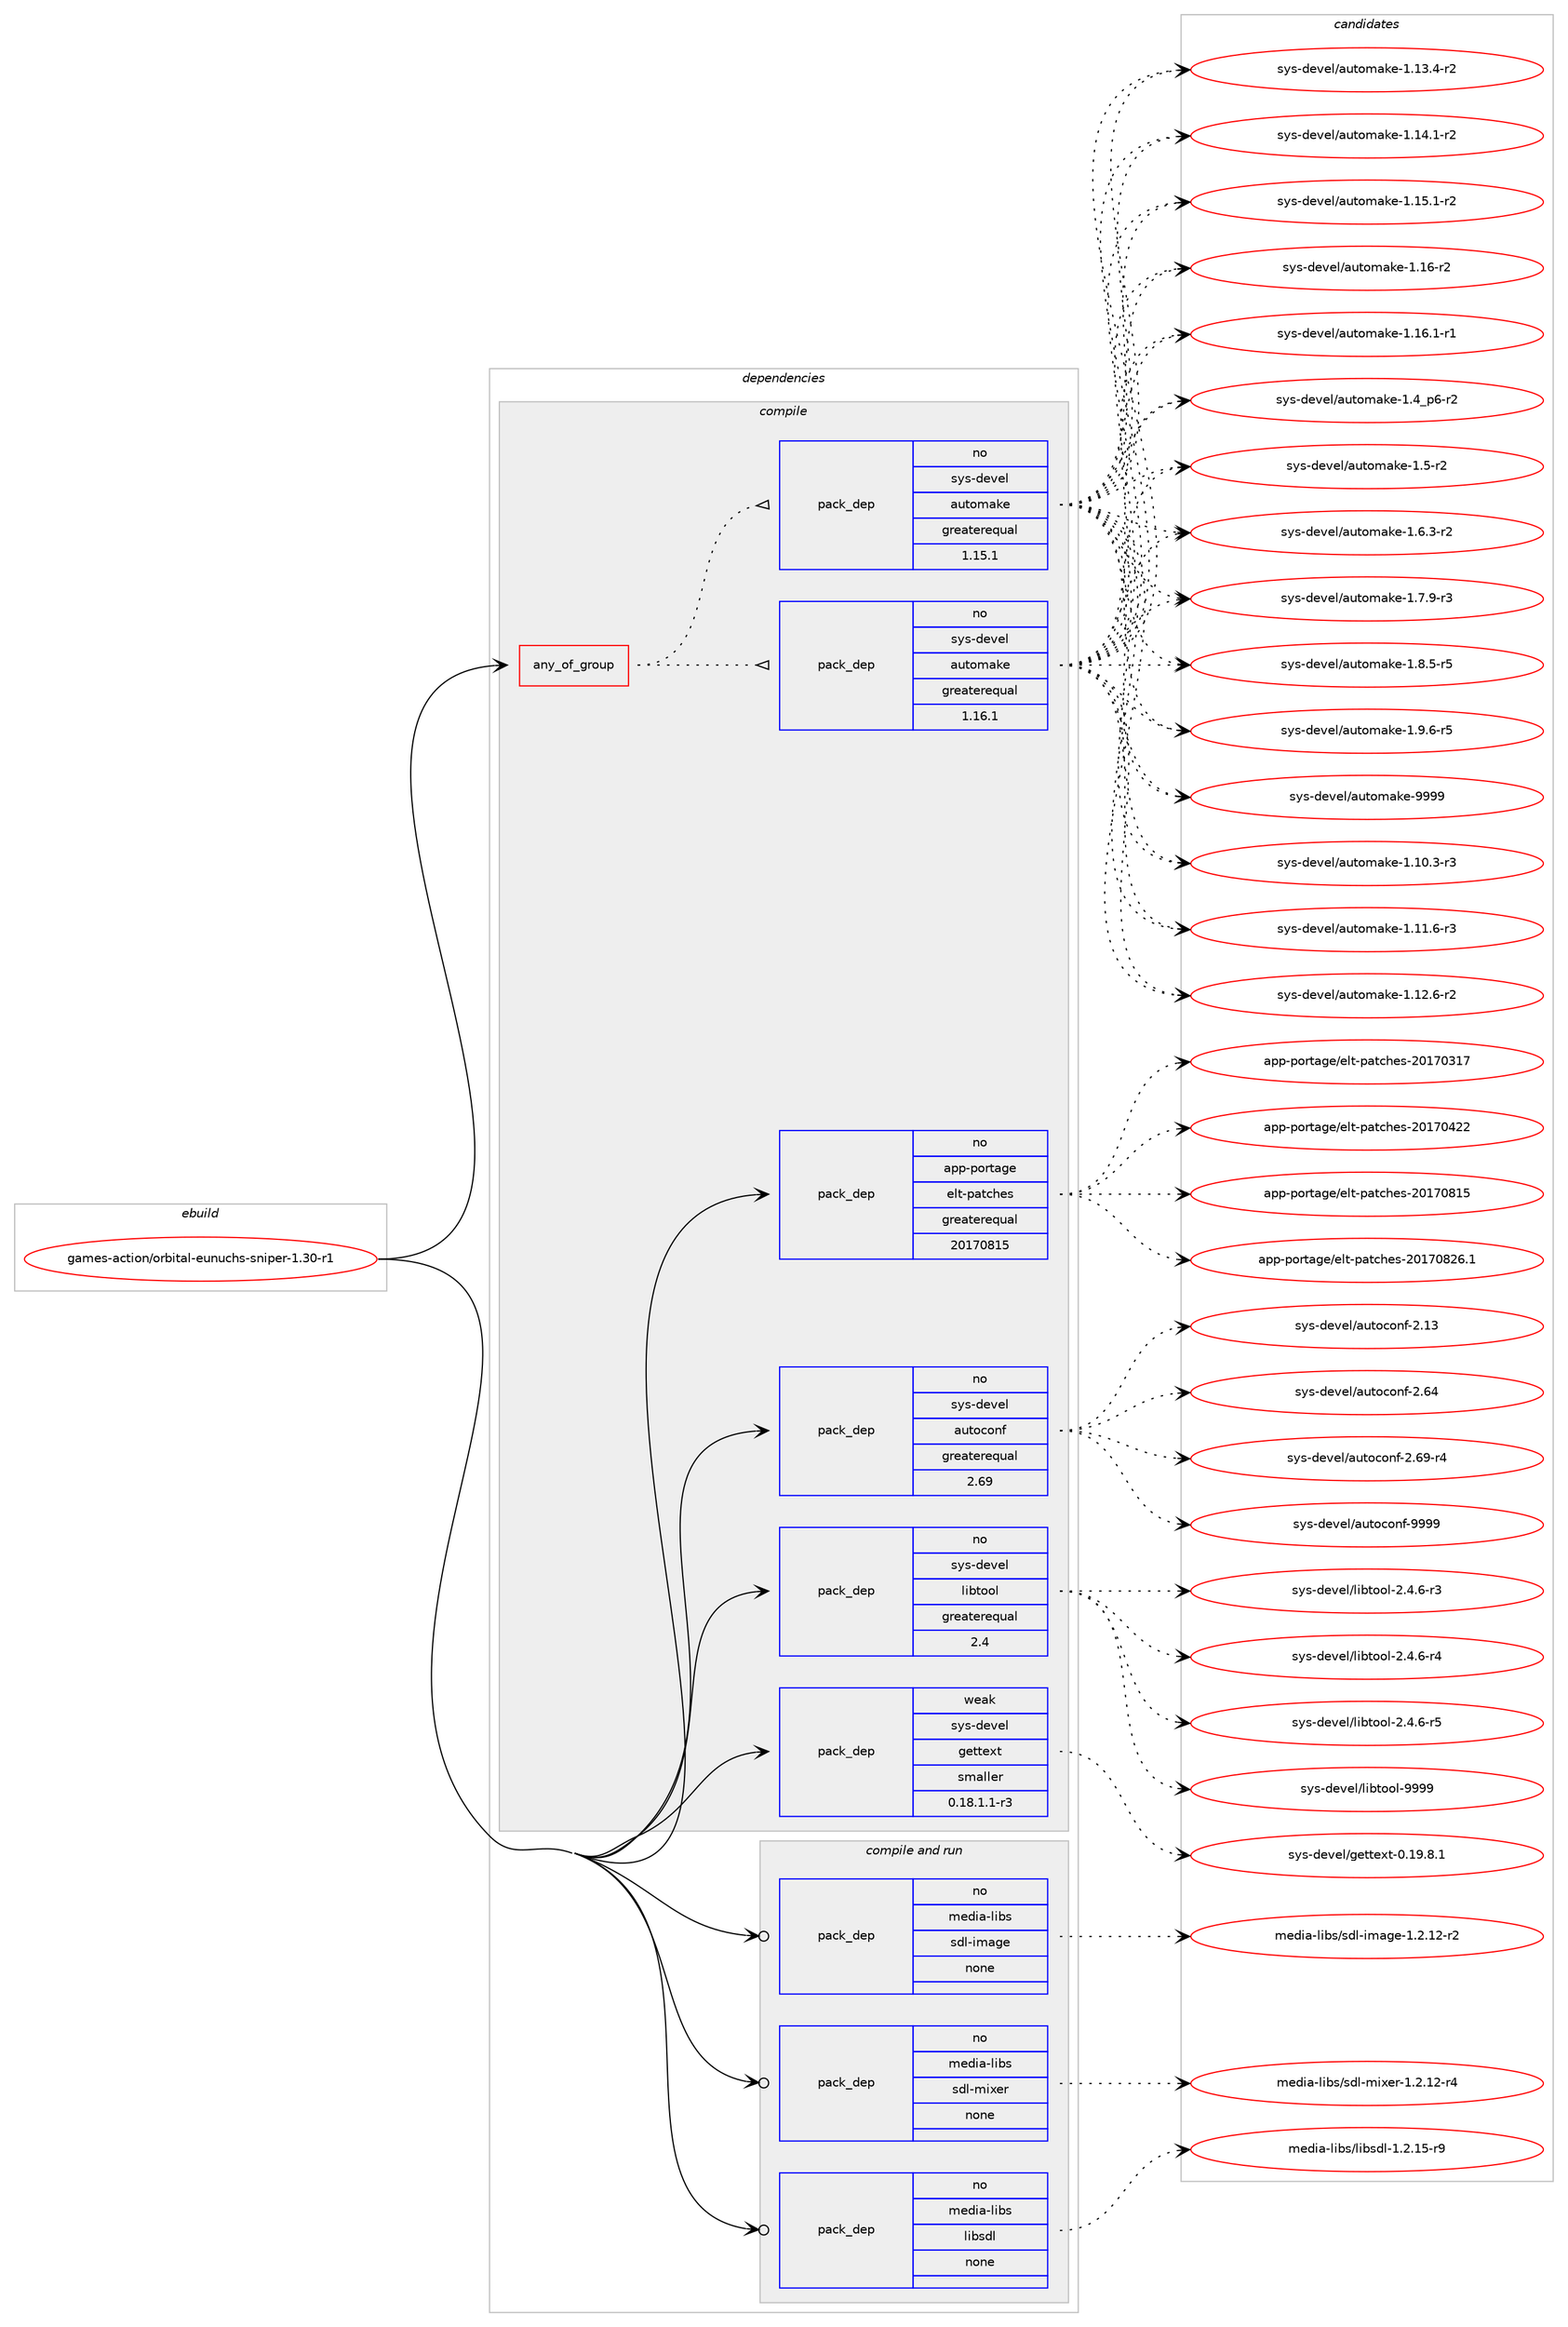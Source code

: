 digraph prolog {

# *************
# Graph options
# *************

newrank=true;
concentrate=true;
compound=true;
graph [rankdir=LR,fontname=Helvetica,fontsize=10,ranksep=1.5];#, ranksep=2.5, nodesep=0.2];
edge  [arrowhead=vee];
node  [fontname=Helvetica,fontsize=10];

# **********
# The ebuild
# **********

subgraph cluster_leftcol {
color=gray;
rank=same;
label=<<i>ebuild</i>>;
id [label="games-action/orbital-eunuchs-sniper-1.30-r1", color=red, width=4, href="../games-action/orbital-eunuchs-sniper-1.30-r1.svg"];
}

# ****************
# The dependencies
# ****************

subgraph cluster_midcol {
color=gray;
label=<<i>dependencies</i>>;
subgraph cluster_compile {
fillcolor="#eeeeee";
style=filled;
label=<<i>compile</i>>;
subgraph any120 {
dependency4438 [label=<<TABLE BORDER="0" CELLBORDER="1" CELLSPACING="0" CELLPADDING="4"><TR><TD CELLPADDING="10">any_of_group</TD></TR></TABLE>>, shape=none, color=red];subgraph pack3578 {
dependency4439 [label=<<TABLE BORDER="0" CELLBORDER="1" CELLSPACING="0" CELLPADDING="4" WIDTH="220"><TR><TD ROWSPAN="6" CELLPADDING="30">pack_dep</TD></TR><TR><TD WIDTH="110">no</TD></TR><TR><TD>sys-devel</TD></TR><TR><TD>automake</TD></TR><TR><TD>greaterequal</TD></TR><TR><TD>1.16.1</TD></TR></TABLE>>, shape=none, color=blue];
}
dependency4438:e -> dependency4439:w [weight=20,style="dotted",arrowhead="oinv"];
subgraph pack3579 {
dependency4440 [label=<<TABLE BORDER="0" CELLBORDER="1" CELLSPACING="0" CELLPADDING="4" WIDTH="220"><TR><TD ROWSPAN="6" CELLPADDING="30">pack_dep</TD></TR><TR><TD WIDTH="110">no</TD></TR><TR><TD>sys-devel</TD></TR><TR><TD>automake</TD></TR><TR><TD>greaterequal</TD></TR><TR><TD>1.15.1</TD></TR></TABLE>>, shape=none, color=blue];
}
dependency4438:e -> dependency4440:w [weight=20,style="dotted",arrowhead="oinv"];
}
id:e -> dependency4438:w [weight=20,style="solid",arrowhead="vee"];
subgraph pack3580 {
dependency4441 [label=<<TABLE BORDER="0" CELLBORDER="1" CELLSPACING="0" CELLPADDING="4" WIDTH="220"><TR><TD ROWSPAN="6" CELLPADDING="30">pack_dep</TD></TR><TR><TD WIDTH="110">no</TD></TR><TR><TD>app-portage</TD></TR><TR><TD>elt-patches</TD></TR><TR><TD>greaterequal</TD></TR><TR><TD>20170815</TD></TR></TABLE>>, shape=none, color=blue];
}
id:e -> dependency4441:w [weight=20,style="solid",arrowhead="vee"];
subgraph pack3581 {
dependency4442 [label=<<TABLE BORDER="0" CELLBORDER="1" CELLSPACING="0" CELLPADDING="4" WIDTH="220"><TR><TD ROWSPAN="6" CELLPADDING="30">pack_dep</TD></TR><TR><TD WIDTH="110">no</TD></TR><TR><TD>sys-devel</TD></TR><TR><TD>autoconf</TD></TR><TR><TD>greaterequal</TD></TR><TR><TD>2.69</TD></TR></TABLE>>, shape=none, color=blue];
}
id:e -> dependency4442:w [weight=20,style="solid",arrowhead="vee"];
subgraph pack3582 {
dependency4443 [label=<<TABLE BORDER="0" CELLBORDER="1" CELLSPACING="0" CELLPADDING="4" WIDTH="220"><TR><TD ROWSPAN="6" CELLPADDING="30">pack_dep</TD></TR><TR><TD WIDTH="110">no</TD></TR><TR><TD>sys-devel</TD></TR><TR><TD>libtool</TD></TR><TR><TD>greaterequal</TD></TR><TR><TD>2.4</TD></TR></TABLE>>, shape=none, color=blue];
}
id:e -> dependency4443:w [weight=20,style="solid",arrowhead="vee"];
subgraph pack3583 {
dependency4444 [label=<<TABLE BORDER="0" CELLBORDER="1" CELLSPACING="0" CELLPADDING="4" WIDTH="220"><TR><TD ROWSPAN="6" CELLPADDING="30">pack_dep</TD></TR><TR><TD WIDTH="110">weak</TD></TR><TR><TD>sys-devel</TD></TR><TR><TD>gettext</TD></TR><TR><TD>smaller</TD></TR><TR><TD>0.18.1.1-r3</TD></TR></TABLE>>, shape=none, color=blue];
}
id:e -> dependency4444:w [weight=20,style="solid",arrowhead="vee"];
}
subgraph cluster_compileandrun {
fillcolor="#eeeeee";
style=filled;
label=<<i>compile and run</i>>;
subgraph pack3584 {
dependency4445 [label=<<TABLE BORDER="0" CELLBORDER="1" CELLSPACING="0" CELLPADDING="4" WIDTH="220"><TR><TD ROWSPAN="6" CELLPADDING="30">pack_dep</TD></TR><TR><TD WIDTH="110">no</TD></TR><TR><TD>media-libs</TD></TR><TR><TD>libsdl</TD></TR><TR><TD>none</TD></TR><TR><TD></TD></TR></TABLE>>, shape=none, color=blue];
}
id:e -> dependency4445:w [weight=20,style="solid",arrowhead="odotvee"];
subgraph pack3585 {
dependency4446 [label=<<TABLE BORDER="0" CELLBORDER="1" CELLSPACING="0" CELLPADDING="4" WIDTH="220"><TR><TD ROWSPAN="6" CELLPADDING="30">pack_dep</TD></TR><TR><TD WIDTH="110">no</TD></TR><TR><TD>media-libs</TD></TR><TR><TD>sdl-image</TD></TR><TR><TD>none</TD></TR><TR><TD></TD></TR></TABLE>>, shape=none, color=blue];
}
id:e -> dependency4446:w [weight=20,style="solid",arrowhead="odotvee"];
subgraph pack3586 {
dependency4447 [label=<<TABLE BORDER="0" CELLBORDER="1" CELLSPACING="0" CELLPADDING="4" WIDTH="220"><TR><TD ROWSPAN="6" CELLPADDING="30">pack_dep</TD></TR><TR><TD WIDTH="110">no</TD></TR><TR><TD>media-libs</TD></TR><TR><TD>sdl-mixer</TD></TR><TR><TD>none</TD></TR><TR><TD></TD></TR></TABLE>>, shape=none, color=blue];
}
id:e -> dependency4447:w [weight=20,style="solid",arrowhead="odotvee"];
}
subgraph cluster_run {
fillcolor="#eeeeee";
style=filled;
label=<<i>run</i>>;
}
}

# **************
# The candidates
# **************

subgraph cluster_choices {
rank=same;
color=gray;
label=<<i>candidates</i>>;

subgraph choice3578 {
color=black;
nodesep=1;
choice11512111545100101118101108479711711611110997107101454946494846514511451 [label="sys-devel/automake-1.10.3-r3", color=red, width=4,href="../sys-devel/automake-1.10.3-r3.svg"];
choice11512111545100101118101108479711711611110997107101454946494946544511451 [label="sys-devel/automake-1.11.6-r3", color=red, width=4,href="../sys-devel/automake-1.11.6-r3.svg"];
choice11512111545100101118101108479711711611110997107101454946495046544511450 [label="sys-devel/automake-1.12.6-r2", color=red, width=4,href="../sys-devel/automake-1.12.6-r2.svg"];
choice11512111545100101118101108479711711611110997107101454946495146524511450 [label="sys-devel/automake-1.13.4-r2", color=red, width=4,href="../sys-devel/automake-1.13.4-r2.svg"];
choice11512111545100101118101108479711711611110997107101454946495246494511450 [label="sys-devel/automake-1.14.1-r2", color=red, width=4,href="../sys-devel/automake-1.14.1-r2.svg"];
choice11512111545100101118101108479711711611110997107101454946495346494511450 [label="sys-devel/automake-1.15.1-r2", color=red, width=4,href="../sys-devel/automake-1.15.1-r2.svg"];
choice1151211154510010111810110847971171161111099710710145494649544511450 [label="sys-devel/automake-1.16-r2", color=red, width=4,href="../sys-devel/automake-1.16-r2.svg"];
choice11512111545100101118101108479711711611110997107101454946495446494511449 [label="sys-devel/automake-1.16.1-r1", color=red, width=4,href="../sys-devel/automake-1.16.1-r1.svg"];
choice115121115451001011181011084797117116111109971071014549465295112544511450 [label="sys-devel/automake-1.4_p6-r2", color=red, width=4,href="../sys-devel/automake-1.4_p6-r2.svg"];
choice11512111545100101118101108479711711611110997107101454946534511450 [label="sys-devel/automake-1.5-r2", color=red, width=4,href="../sys-devel/automake-1.5-r2.svg"];
choice115121115451001011181011084797117116111109971071014549465446514511450 [label="sys-devel/automake-1.6.3-r2", color=red, width=4,href="../sys-devel/automake-1.6.3-r2.svg"];
choice115121115451001011181011084797117116111109971071014549465546574511451 [label="sys-devel/automake-1.7.9-r3", color=red, width=4,href="../sys-devel/automake-1.7.9-r3.svg"];
choice115121115451001011181011084797117116111109971071014549465646534511453 [label="sys-devel/automake-1.8.5-r5", color=red, width=4,href="../sys-devel/automake-1.8.5-r5.svg"];
choice115121115451001011181011084797117116111109971071014549465746544511453 [label="sys-devel/automake-1.9.6-r5", color=red, width=4,href="../sys-devel/automake-1.9.6-r5.svg"];
choice115121115451001011181011084797117116111109971071014557575757 [label="sys-devel/automake-9999", color=red, width=4,href="../sys-devel/automake-9999.svg"];
dependency4439:e -> choice11512111545100101118101108479711711611110997107101454946494846514511451:w [style=dotted,weight="100"];
dependency4439:e -> choice11512111545100101118101108479711711611110997107101454946494946544511451:w [style=dotted,weight="100"];
dependency4439:e -> choice11512111545100101118101108479711711611110997107101454946495046544511450:w [style=dotted,weight="100"];
dependency4439:e -> choice11512111545100101118101108479711711611110997107101454946495146524511450:w [style=dotted,weight="100"];
dependency4439:e -> choice11512111545100101118101108479711711611110997107101454946495246494511450:w [style=dotted,weight="100"];
dependency4439:e -> choice11512111545100101118101108479711711611110997107101454946495346494511450:w [style=dotted,weight="100"];
dependency4439:e -> choice1151211154510010111810110847971171161111099710710145494649544511450:w [style=dotted,weight="100"];
dependency4439:e -> choice11512111545100101118101108479711711611110997107101454946495446494511449:w [style=dotted,weight="100"];
dependency4439:e -> choice115121115451001011181011084797117116111109971071014549465295112544511450:w [style=dotted,weight="100"];
dependency4439:e -> choice11512111545100101118101108479711711611110997107101454946534511450:w [style=dotted,weight="100"];
dependency4439:e -> choice115121115451001011181011084797117116111109971071014549465446514511450:w [style=dotted,weight="100"];
dependency4439:e -> choice115121115451001011181011084797117116111109971071014549465546574511451:w [style=dotted,weight="100"];
dependency4439:e -> choice115121115451001011181011084797117116111109971071014549465646534511453:w [style=dotted,weight="100"];
dependency4439:e -> choice115121115451001011181011084797117116111109971071014549465746544511453:w [style=dotted,weight="100"];
dependency4439:e -> choice115121115451001011181011084797117116111109971071014557575757:w [style=dotted,weight="100"];
}
subgraph choice3579 {
color=black;
nodesep=1;
choice11512111545100101118101108479711711611110997107101454946494846514511451 [label="sys-devel/automake-1.10.3-r3", color=red, width=4,href="../sys-devel/automake-1.10.3-r3.svg"];
choice11512111545100101118101108479711711611110997107101454946494946544511451 [label="sys-devel/automake-1.11.6-r3", color=red, width=4,href="../sys-devel/automake-1.11.6-r3.svg"];
choice11512111545100101118101108479711711611110997107101454946495046544511450 [label="sys-devel/automake-1.12.6-r2", color=red, width=4,href="../sys-devel/automake-1.12.6-r2.svg"];
choice11512111545100101118101108479711711611110997107101454946495146524511450 [label="sys-devel/automake-1.13.4-r2", color=red, width=4,href="../sys-devel/automake-1.13.4-r2.svg"];
choice11512111545100101118101108479711711611110997107101454946495246494511450 [label="sys-devel/automake-1.14.1-r2", color=red, width=4,href="../sys-devel/automake-1.14.1-r2.svg"];
choice11512111545100101118101108479711711611110997107101454946495346494511450 [label="sys-devel/automake-1.15.1-r2", color=red, width=4,href="../sys-devel/automake-1.15.1-r2.svg"];
choice1151211154510010111810110847971171161111099710710145494649544511450 [label="sys-devel/automake-1.16-r2", color=red, width=4,href="../sys-devel/automake-1.16-r2.svg"];
choice11512111545100101118101108479711711611110997107101454946495446494511449 [label="sys-devel/automake-1.16.1-r1", color=red, width=4,href="../sys-devel/automake-1.16.1-r1.svg"];
choice115121115451001011181011084797117116111109971071014549465295112544511450 [label="sys-devel/automake-1.4_p6-r2", color=red, width=4,href="../sys-devel/automake-1.4_p6-r2.svg"];
choice11512111545100101118101108479711711611110997107101454946534511450 [label="sys-devel/automake-1.5-r2", color=red, width=4,href="../sys-devel/automake-1.5-r2.svg"];
choice115121115451001011181011084797117116111109971071014549465446514511450 [label="sys-devel/automake-1.6.3-r2", color=red, width=4,href="../sys-devel/automake-1.6.3-r2.svg"];
choice115121115451001011181011084797117116111109971071014549465546574511451 [label="sys-devel/automake-1.7.9-r3", color=red, width=4,href="../sys-devel/automake-1.7.9-r3.svg"];
choice115121115451001011181011084797117116111109971071014549465646534511453 [label="sys-devel/automake-1.8.5-r5", color=red, width=4,href="../sys-devel/automake-1.8.5-r5.svg"];
choice115121115451001011181011084797117116111109971071014549465746544511453 [label="sys-devel/automake-1.9.6-r5", color=red, width=4,href="../sys-devel/automake-1.9.6-r5.svg"];
choice115121115451001011181011084797117116111109971071014557575757 [label="sys-devel/automake-9999", color=red, width=4,href="../sys-devel/automake-9999.svg"];
dependency4440:e -> choice11512111545100101118101108479711711611110997107101454946494846514511451:w [style=dotted,weight="100"];
dependency4440:e -> choice11512111545100101118101108479711711611110997107101454946494946544511451:w [style=dotted,weight="100"];
dependency4440:e -> choice11512111545100101118101108479711711611110997107101454946495046544511450:w [style=dotted,weight="100"];
dependency4440:e -> choice11512111545100101118101108479711711611110997107101454946495146524511450:w [style=dotted,weight="100"];
dependency4440:e -> choice11512111545100101118101108479711711611110997107101454946495246494511450:w [style=dotted,weight="100"];
dependency4440:e -> choice11512111545100101118101108479711711611110997107101454946495346494511450:w [style=dotted,weight="100"];
dependency4440:e -> choice1151211154510010111810110847971171161111099710710145494649544511450:w [style=dotted,weight="100"];
dependency4440:e -> choice11512111545100101118101108479711711611110997107101454946495446494511449:w [style=dotted,weight="100"];
dependency4440:e -> choice115121115451001011181011084797117116111109971071014549465295112544511450:w [style=dotted,weight="100"];
dependency4440:e -> choice11512111545100101118101108479711711611110997107101454946534511450:w [style=dotted,weight="100"];
dependency4440:e -> choice115121115451001011181011084797117116111109971071014549465446514511450:w [style=dotted,weight="100"];
dependency4440:e -> choice115121115451001011181011084797117116111109971071014549465546574511451:w [style=dotted,weight="100"];
dependency4440:e -> choice115121115451001011181011084797117116111109971071014549465646534511453:w [style=dotted,weight="100"];
dependency4440:e -> choice115121115451001011181011084797117116111109971071014549465746544511453:w [style=dotted,weight="100"];
dependency4440:e -> choice115121115451001011181011084797117116111109971071014557575757:w [style=dotted,weight="100"];
}
subgraph choice3580 {
color=black;
nodesep=1;
choice97112112451121111141169710310147101108116451129711699104101115455048495548514955 [label="app-portage/elt-patches-20170317", color=red, width=4,href="../app-portage/elt-patches-20170317.svg"];
choice97112112451121111141169710310147101108116451129711699104101115455048495548525050 [label="app-portage/elt-patches-20170422", color=red, width=4,href="../app-portage/elt-patches-20170422.svg"];
choice97112112451121111141169710310147101108116451129711699104101115455048495548564953 [label="app-portage/elt-patches-20170815", color=red, width=4,href="../app-portage/elt-patches-20170815.svg"];
choice971121124511211111411697103101471011081164511297116991041011154550484955485650544649 [label="app-portage/elt-patches-20170826.1", color=red, width=4,href="../app-portage/elt-patches-20170826.1.svg"];
dependency4441:e -> choice97112112451121111141169710310147101108116451129711699104101115455048495548514955:w [style=dotted,weight="100"];
dependency4441:e -> choice97112112451121111141169710310147101108116451129711699104101115455048495548525050:w [style=dotted,weight="100"];
dependency4441:e -> choice97112112451121111141169710310147101108116451129711699104101115455048495548564953:w [style=dotted,weight="100"];
dependency4441:e -> choice971121124511211111411697103101471011081164511297116991041011154550484955485650544649:w [style=dotted,weight="100"];
}
subgraph choice3581 {
color=black;
nodesep=1;
choice115121115451001011181011084797117116111991111101024550464951 [label="sys-devel/autoconf-2.13", color=red, width=4,href="../sys-devel/autoconf-2.13.svg"];
choice115121115451001011181011084797117116111991111101024550465452 [label="sys-devel/autoconf-2.64", color=red, width=4,href="../sys-devel/autoconf-2.64.svg"];
choice1151211154510010111810110847971171161119911111010245504654574511452 [label="sys-devel/autoconf-2.69-r4", color=red, width=4,href="../sys-devel/autoconf-2.69-r4.svg"];
choice115121115451001011181011084797117116111991111101024557575757 [label="sys-devel/autoconf-9999", color=red, width=4,href="../sys-devel/autoconf-9999.svg"];
dependency4442:e -> choice115121115451001011181011084797117116111991111101024550464951:w [style=dotted,weight="100"];
dependency4442:e -> choice115121115451001011181011084797117116111991111101024550465452:w [style=dotted,weight="100"];
dependency4442:e -> choice1151211154510010111810110847971171161119911111010245504654574511452:w [style=dotted,weight="100"];
dependency4442:e -> choice115121115451001011181011084797117116111991111101024557575757:w [style=dotted,weight="100"];
}
subgraph choice3582 {
color=black;
nodesep=1;
choice1151211154510010111810110847108105981161111111084550465246544511451 [label="sys-devel/libtool-2.4.6-r3", color=red, width=4,href="../sys-devel/libtool-2.4.6-r3.svg"];
choice1151211154510010111810110847108105981161111111084550465246544511452 [label="sys-devel/libtool-2.4.6-r4", color=red, width=4,href="../sys-devel/libtool-2.4.6-r4.svg"];
choice1151211154510010111810110847108105981161111111084550465246544511453 [label="sys-devel/libtool-2.4.6-r5", color=red, width=4,href="../sys-devel/libtool-2.4.6-r5.svg"];
choice1151211154510010111810110847108105981161111111084557575757 [label="sys-devel/libtool-9999", color=red, width=4,href="../sys-devel/libtool-9999.svg"];
dependency4443:e -> choice1151211154510010111810110847108105981161111111084550465246544511451:w [style=dotted,weight="100"];
dependency4443:e -> choice1151211154510010111810110847108105981161111111084550465246544511452:w [style=dotted,weight="100"];
dependency4443:e -> choice1151211154510010111810110847108105981161111111084550465246544511453:w [style=dotted,weight="100"];
dependency4443:e -> choice1151211154510010111810110847108105981161111111084557575757:w [style=dotted,weight="100"];
}
subgraph choice3583 {
color=black;
nodesep=1;
choice1151211154510010111810110847103101116116101120116454846495746564649 [label="sys-devel/gettext-0.19.8.1", color=red, width=4,href="../sys-devel/gettext-0.19.8.1.svg"];
dependency4444:e -> choice1151211154510010111810110847103101116116101120116454846495746564649:w [style=dotted,weight="100"];
}
subgraph choice3584 {
color=black;
nodesep=1;
choice1091011001059745108105981154710810598115100108454946504649534511457 [label="media-libs/libsdl-1.2.15-r9", color=red, width=4,href="../media-libs/libsdl-1.2.15-r9.svg"];
dependency4445:e -> choice1091011001059745108105981154710810598115100108454946504649534511457:w [style=dotted,weight="100"];
}
subgraph choice3585 {
color=black;
nodesep=1;
choice109101100105974510810598115471151001084510510997103101454946504649504511450 [label="media-libs/sdl-image-1.2.12-r2", color=red, width=4,href="../media-libs/sdl-image-1.2.12-r2.svg"];
dependency4446:e -> choice109101100105974510810598115471151001084510510997103101454946504649504511450:w [style=dotted,weight="100"];
}
subgraph choice3586 {
color=black;
nodesep=1;
choice1091011001059745108105981154711510010845109105120101114454946504649504511452 [label="media-libs/sdl-mixer-1.2.12-r4", color=red, width=4,href="../media-libs/sdl-mixer-1.2.12-r4.svg"];
dependency4447:e -> choice1091011001059745108105981154711510010845109105120101114454946504649504511452:w [style=dotted,weight="100"];
}
}

}
